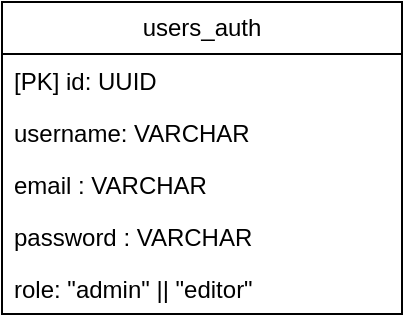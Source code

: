 <mxfile version="22.1.7" type="device">
  <diagram name="Sayfa -1" id="m-0rqDdXmHJHuNEF7HOw">
    <mxGraphModel dx="1050" dy="542" grid="1" gridSize="10" guides="1" tooltips="1" connect="1" arrows="1" fold="1" page="1" pageScale="1" pageWidth="827" pageHeight="1169" math="0" shadow="0">
      <root>
        <mxCell id="0" />
        <mxCell id="1" parent="0" />
        <mxCell id="5pnyvklsFOFFfu385O3o-1" value="users_auth" style="swimlane;fontStyle=0;childLayout=stackLayout;horizontal=1;startSize=26;fillColor=none;horizontalStack=0;resizeParent=1;resizeParentMax=0;resizeLast=0;collapsible=1;marginBottom=0;whiteSpace=wrap;html=1;" vertex="1" parent="1">
          <mxGeometry x="130" y="100" width="200" height="156" as="geometry" />
        </mxCell>
        <mxCell id="5pnyvklsFOFFfu385O3o-2" value="[PK] id: UUID" style="text;strokeColor=none;fillColor=none;align=left;verticalAlign=top;spacingLeft=4;spacingRight=4;overflow=hidden;rotatable=0;points=[[0,0.5],[1,0.5]];portConstraint=eastwest;whiteSpace=wrap;html=1;" vertex="1" parent="5pnyvklsFOFFfu385O3o-1">
          <mxGeometry y="26" width="200" height="26" as="geometry" />
        </mxCell>
        <mxCell id="5pnyvklsFOFFfu385O3o-3" value="username: VARCHAR" style="text;strokeColor=none;fillColor=none;align=left;verticalAlign=top;spacingLeft=4;spacingRight=4;overflow=hidden;rotatable=0;points=[[0,0.5],[1,0.5]];portConstraint=eastwest;whiteSpace=wrap;html=1;" vertex="1" parent="5pnyvklsFOFFfu385O3o-1">
          <mxGeometry y="52" width="200" height="26" as="geometry" />
        </mxCell>
        <mxCell id="5pnyvklsFOFFfu385O3o-4" value="email : VARCHAR" style="text;strokeColor=none;fillColor=none;align=left;verticalAlign=top;spacingLeft=4;spacingRight=4;overflow=hidden;rotatable=0;points=[[0,0.5],[1,0.5]];portConstraint=eastwest;whiteSpace=wrap;html=1;" vertex="1" parent="5pnyvklsFOFFfu385O3o-1">
          <mxGeometry y="78" width="200" height="26" as="geometry" />
        </mxCell>
        <mxCell id="5pnyvklsFOFFfu385O3o-5" value="password : VARCHAR" style="text;strokeColor=none;fillColor=none;align=left;verticalAlign=top;spacingLeft=4;spacingRight=4;overflow=hidden;rotatable=0;points=[[0,0.5],[1,0.5]];portConstraint=eastwest;whiteSpace=wrap;html=1;" vertex="1" parent="5pnyvklsFOFFfu385O3o-1">
          <mxGeometry y="104" width="200" height="26" as="geometry" />
        </mxCell>
        <mxCell id="5pnyvklsFOFFfu385O3o-6" value="role: &quot;admin&quot; || &quot;editor&quot;" style="text;strokeColor=none;fillColor=none;align=left;verticalAlign=top;spacingLeft=4;spacingRight=4;overflow=hidden;rotatable=0;points=[[0,0.5],[1,0.5]];portConstraint=eastwest;whiteSpace=wrap;html=1;" vertex="1" parent="5pnyvklsFOFFfu385O3o-1">
          <mxGeometry y="130" width="200" height="26" as="geometry" />
        </mxCell>
      </root>
    </mxGraphModel>
  </diagram>
</mxfile>
